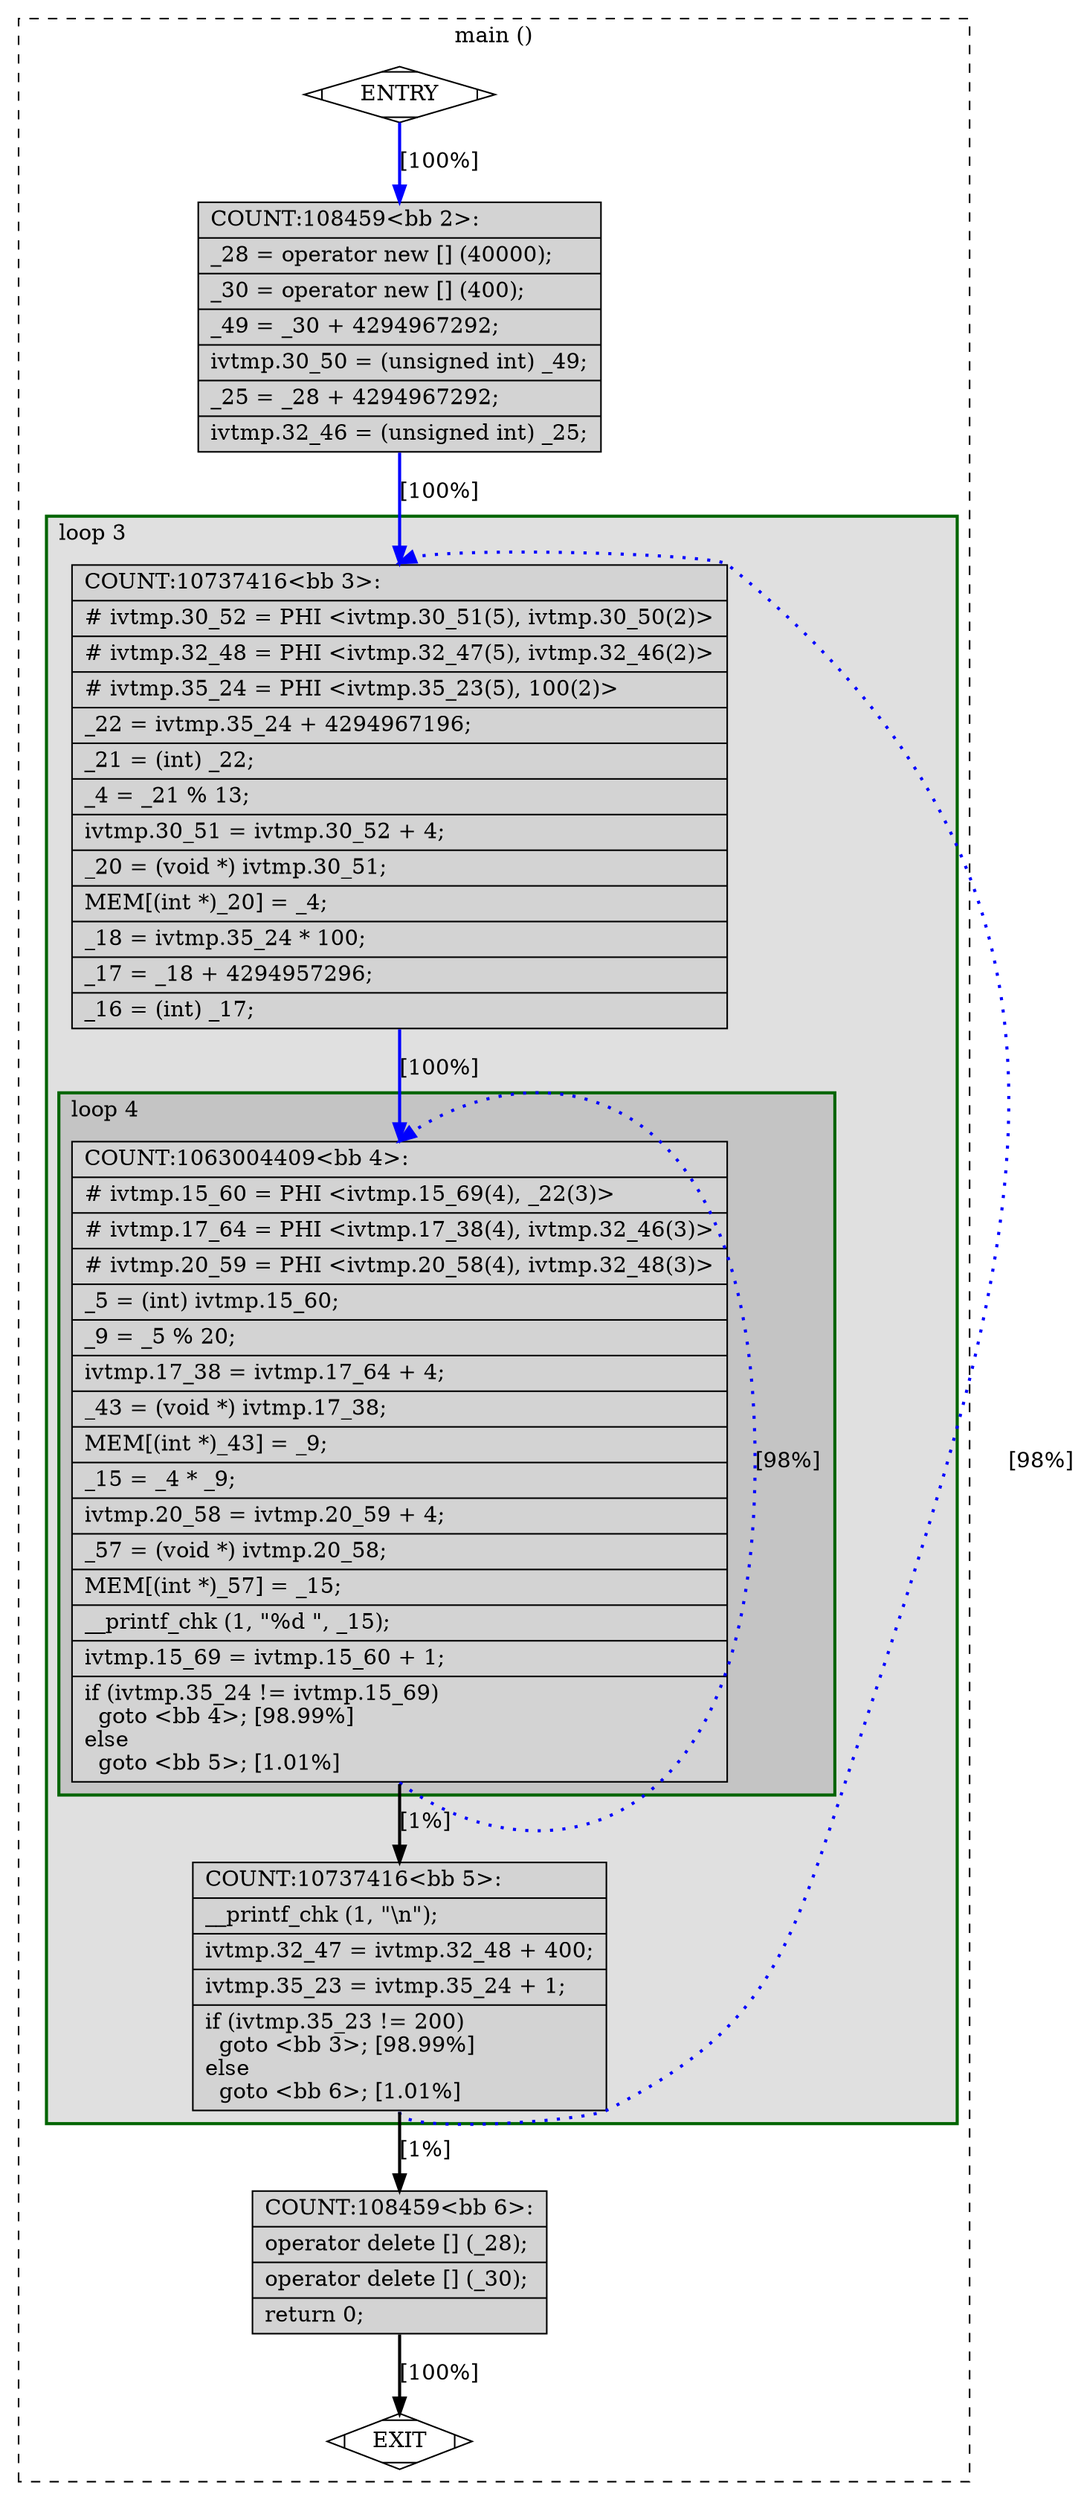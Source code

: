 digraph "a-matmul-v2.cpp.195t.dse4" {
overlap=false;
subgraph "cluster_main" {
	style="dashed";
	color="black";
	label="main ()";
	subgraph cluster_30_3 {
	style="filled";
	color="darkgreen";
	fillcolor="grey88";
	label="loop 3";
	labeljust=l;
	penwidth=2;
	subgraph cluster_30_4 {
	style="filled";
	color="darkgreen";
	fillcolor="grey77";
	label="loop 4";
	labeljust=l;
	penwidth=2;
	fn_30_basic_block_4 [shape=record,style=filled,fillcolor=lightgrey,label="{COUNT:1063004409\<bb\ 4\>:\l\
|#\ ivtmp.15_60\ =\ PHI\ \<ivtmp.15_69(4),\ _22(3)\>\l\
|#\ ivtmp.17_64\ =\ PHI\ \<ivtmp.17_38(4),\ ivtmp.32_46(3)\>\l\
|#\ ivtmp.20_59\ =\ PHI\ \<ivtmp.20_58(4),\ ivtmp.32_48(3)\>\l\
|_5\ =\ (int)\ ivtmp.15_60;\l\
|_9\ =\ _5\ %\ 20;\l\
|ivtmp.17_38\ =\ ivtmp.17_64\ +\ 4;\l\
|_43\ =\ (void\ *)\ ivtmp.17_38;\l\
|MEM[(int\ *)_43]\ =\ _9;\l\
|_15\ =\ _4\ *\ _9;\l\
|ivtmp.20_58\ =\ ivtmp.20_59\ +\ 4;\l\
|_57\ =\ (void\ *)\ ivtmp.20_58;\l\
|MEM[(int\ *)_57]\ =\ _15;\l\
|__printf_chk\ (1,\ \"%d\ \",\ _15);\l\
|ivtmp.15_69\ =\ ivtmp.15_60\ +\ 1;\l\
|if\ (ivtmp.35_24\ !=\ ivtmp.15_69)\l\
\ \ goto\ \<bb\ 4\>;\ [98.99%]\l\
else\l\
\ \ goto\ \<bb\ 5\>;\ [1.01%]\l\
}"];

	}
	fn_30_basic_block_3 [shape=record,style=filled,fillcolor=lightgrey,label="{COUNT:10737416\<bb\ 3\>:\l\
|#\ ivtmp.30_52\ =\ PHI\ \<ivtmp.30_51(5),\ ivtmp.30_50(2)\>\l\
|#\ ivtmp.32_48\ =\ PHI\ \<ivtmp.32_47(5),\ ivtmp.32_46(2)\>\l\
|#\ ivtmp.35_24\ =\ PHI\ \<ivtmp.35_23(5),\ 100(2)\>\l\
|_22\ =\ ivtmp.35_24\ +\ 4294967196;\l\
|_21\ =\ (int)\ _22;\l\
|_4\ =\ _21\ %\ 13;\l\
|ivtmp.30_51\ =\ ivtmp.30_52\ +\ 4;\l\
|_20\ =\ (void\ *)\ ivtmp.30_51;\l\
|MEM[(int\ *)_20]\ =\ _4;\l\
|_18\ =\ ivtmp.35_24\ *\ 100;\l\
|_17\ =\ _18\ +\ 4294957296;\l\
|_16\ =\ (int)\ _17;\l\
}"];

	fn_30_basic_block_5 [shape=record,style=filled,fillcolor=lightgrey,label="{COUNT:10737416\<bb\ 5\>:\l\
|__printf_chk\ (1,\ \"\\n\");\l\
|ivtmp.32_47\ =\ ivtmp.32_48\ +\ 400;\l\
|ivtmp.35_23\ =\ ivtmp.35_24\ +\ 1;\l\
|if\ (ivtmp.35_23\ !=\ 200)\l\
\ \ goto\ \<bb\ 3\>;\ [98.99%]\l\
else\l\
\ \ goto\ \<bb\ 6\>;\ [1.01%]\l\
}"];

	}
	fn_30_basic_block_0 [shape=Mdiamond,style=filled,fillcolor=white,label="ENTRY"];

	fn_30_basic_block_1 [shape=Mdiamond,style=filled,fillcolor=white,label="EXIT"];

	fn_30_basic_block_2 [shape=record,style=filled,fillcolor=lightgrey,label="{COUNT:108459\<bb\ 2\>:\l\
|_28\ =\ operator\ new\ []\ (40000);\l\
|_30\ =\ operator\ new\ []\ (400);\l\
|_49\ =\ _30\ +\ 4294967292;\l\
|ivtmp.30_50\ =\ (unsigned\ int)\ _49;\l\
|_25\ =\ _28\ +\ 4294967292;\l\
|ivtmp.32_46\ =\ (unsigned\ int)\ _25;\l\
}"];

	fn_30_basic_block_6 [shape=record,style=filled,fillcolor=lightgrey,label="{COUNT:108459\<bb\ 6\>:\l\
|operator\ delete\ []\ (_28);\l\
|operator\ delete\ []\ (_30);\l\
|return\ 0;\l\
}"];

	fn_30_basic_block_0:s -> fn_30_basic_block_2:n [style="solid,bold",color=blue,weight=100,constraint=true,label="[100%]"];
	fn_30_basic_block_2:s -> fn_30_basic_block_3:n [style="solid,bold",color=blue,weight=100,constraint=true,label="[100%]"];
	fn_30_basic_block_3:s -> fn_30_basic_block_4:n [style="solid,bold",color=blue,weight=100,constraint=true,label="[100%]"];
	fn_30_basic_block_4:s -> fn_30_basic_block_4:n [style="dotted,bold",color=blue,weight=10,constraint=false,label="[98%]"];
	fn_30_basic_block_4:s -> fn_30_basic_block_5:n [style="solid,bold",color=black,weight=10,constraint=true,label="[1%]"];
	fn_30_basic_block_5:s -> fn_30_basic_block_3:n [style="dotted,bold",color=blue,weight=10,constraint=false,label="[98%]"];
	fn_30_basic_block_5:s -> fn_30_basic_block_6:n [style="solid,bold",color=black,weight=10,constraint=true,label="[1%]"];
	fn_30_basic_block_6:s -> fn_30_basic_block_1:n [style="solid,bold",color=black,weight=10,constraint=true,label="[100%]"];
	fn_30_basic_block_0:s -> fn_30_basic_block_1:n [style="invis",constraint=true];
}
}
